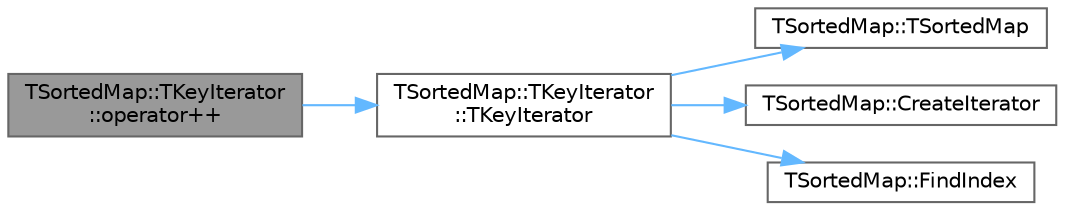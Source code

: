 digraph "TSortedMap::TKeyIterator::operator++"
{
 // INTERACTIVE_SVG=YES
 // LATEX_PDF_SIZE
  bgcolor="transparent";
  edge [fontname=Helvetica,fontsize=10,labelfontname=Helvetica,labelfontsize=10];
  node [fontname=Helvetica,fontsize=10,shape=box,height=0.2,width=0.4];
  rankdir="LR";
  Node1 [id="Node000001",label="TSortedMap::TKeyIterator\l::operator++",height=0.2,width=0.4,color="gray40", fillcolor="grey60", style="filled", fontcolor="black",tooltip=" "];
  Node1 -> Node2 [id="edge1_Node000001_Node000002",color="steelblue1",style="solid",tooltip=" "];
  Node2 [id="Node000002",label="TSortedMap::TKeyIterator\l::TKeyIterator",height=0.2,width=0.4,color="grey40", fillcolor="white", style="filled",URL="$da/dca/classTSortedMap_1_1TKeyIterator.html#a8466fce648d08bda2bff68fac3ef050b",tooltip=" "];
  Node2 -> Node3 [id="edge2_Node000002_Node000003",color="steelblue1",style="solid",tooltip=" "];
  Node3 [id="Node000003",label="TSortedMap::TSortedMap",height=0.2,width=0.4,color="grey40", fillcolor="white", style="filled",URL="$d6/d24/classTSortedMap.html#ad3f81f45f3ffe18fbcf6d5dca350555d",tooltip=" "];
  Node2 -> Node4 [id="edge3_Node000002_Node000004",color="steelblue1",style="solid",tooltip=" "];
  Node4 [id="Node000004",label="TSortedMap::CreateIterator",height=0.2,width=0.4,color="grey40", fillcolor="white", style="filled",URL="$d6/d24/classTSortedMap.html#a7363726145b685e97b64dd1ae1c55311",tooltip="Creates an iterator over all the pairs in this map."];
  Node2 -> Node5 [id="edge4_Node000002_Node000005",color="steelblue1",style="solid",tooltip=" "];
  Node5 [id="Node000005",label="TSortedMap::FindIndex",height=0.2,width=0.4,color="grey40", fillcolor="white", style="filled",URL="$d6/d24/classTSortedMap.html#a2e3498e8b6a6d44db3667ec0ba536e93",tooltip="Find index of key."];
}
